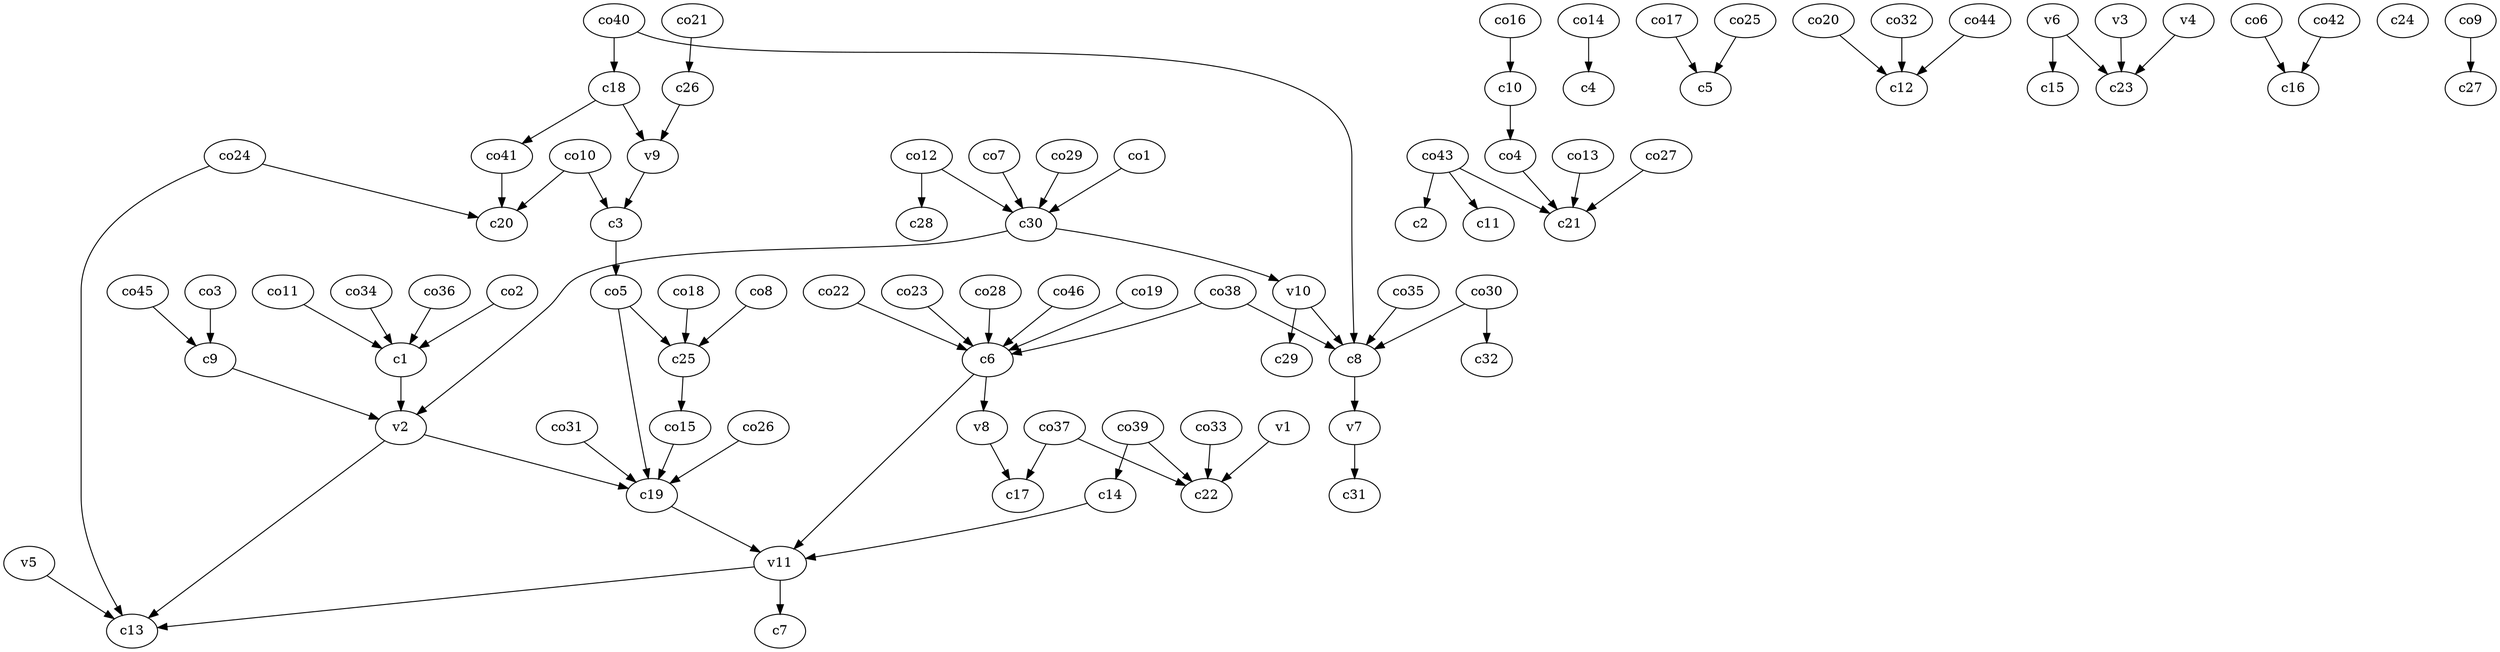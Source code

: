 strict digraph  {
c1;
c2;
c3;
c4;
c5;
c6;
c7;
c8;
c9;
c10;
c11;
c12;
c13;
c14;
c15;
c16;
c17;
c18;
c19;
c20;
c21;
c22;
c23;
c24;
c25;
c26;
c27;
c28;
c29;
c30;
c31;
c32;
v1;
v2;
v3;
v4;
v5;
v6;
v7;
v8;
v9;
v10;
v11;
co1;
co2;
co3;
co4;
co5;
co6;
co7;
co8;
co9;
co10;
co11;
co12;
co13;
co14;
co15;
co16;
co17;
co18;
co19;
co20;
co21;
co22;
co23;
co24;
co25;
co26;
co27;
co28;
co29;
co30;
co31;
co32;
co33;
co34;
co35;
co36;
co37;
co38;
co39;
co40;
co41;
co42;
co43;
co44;
co45;
co46;
c1 -> v2  [weight=1];
c3 -> co5  [weight=1];
c6 -> v8  [weight=1];
c6 -> v11  [weight=1];
c8 -> v7  [weight=1];
c9 -> v2  [weight=1];
c10 -> co4  [weight=1];
c14 -> v11  [weight=1];
c18 -> v9  [weight=1];
c18 -> co41  [weight=1];
c19 -> v11  [weight=1];
c25 -> co15  [weight=1];
c26 -> v9  [weight=1];
c30 -> v2  [weight=1];
c30 -> v10  [weight=1];
v1 -> c22  [weight=1];
v2 -> c19  [weight=1];
v2 -> c13  [weight=1];
v3 -> c23  [weight=1];
v4 -> c23  [weight=1];
v5 -> c13  [weight=1];
v6 -> c15  [weight=1];
v6 -> c23  [weight=1];
v7 -> c31  [weight=1];
v8 -> c17  [weight=1];
v9 -> c3  [weight=1];
v10 -> c8  [weight=1];
v10 -> c29  [weight=1];
v11 -> c13  [weight=1];
v11 -> c7  [weight=1];
co1 -> c30  [weight=1];
co2 -> c1  [weight=1];
co3 -> c9  [weight=1];
co4 -> c21  [weight=1];
co5 -> c25  [weight=1];
co5 -> c19  [weight=1];
co6 -> c16  [weight=1];
co7 -> c30  [weight=1];
co8 -> c25  [weight=1];
co9 -> c27  [weight=1];
co10 -> c3  [weight=1];
co10 -> c20  [weight=1];
co11 -> c1  [weight=1];
co12 -> c28  [weight=1];
co12 -> c30  [weight=1];
co13 -> c21  [weight=1];
co14 -> c4  [weight=1];
co15 -> c19  [weight=1];
co16 -> c10  [weight=1];
co17 -> c5  [weight=1];
co18 -> c25  [weight=1];
co19 -> c6  [weight=1];
co20 -> c12  [weight=1];
co21 -> c26  [weight=1];
co22 -> c6  [weight=1];
co23 -> c6  [weight=1];
co24 -> c13  [weight=1];
co24 -> c20  [weight=1];
co25 -> c5  [weight=1];
co26 -> c19  [weight=1];
co27 -> c21  [weight=1];
co28 -> c6  [weight=1];
co29 -> c30  [weight=1];
co30 -> c8  [weight=1];
co30 -> c32  [weight=1];
co31 -> c19  [weight=1];
co32 -> c12  [weight=1];
co33 -> c22  [weight=1];
co34 -> c1  [weight=1];
co35 -> c8  [weight=1];
co36 -> c1  [weight=1];
co37 -> c17  [weight=1];
co37 -> c22  [weight=1];
co38 -> c8  [weight=1];
co38 -> c6  [weight=1];
co39 -> c22  [weight=1];
co39 -> c14  [weight=1];
co40 -> c18  [weight=1];
co40 -> c8  [weight=1];
co41 -> c20  [weight=1];
co42 -> c16  [weight=1];
co43 -> c11  [weight=1];
co43 -> c2  [weight=1];
co43 -> c21  [weight=1];
co44 -> c12  [weight=1];
co45 -> c9  [weight=1];
co46 -> c6  [weight=1];
}
